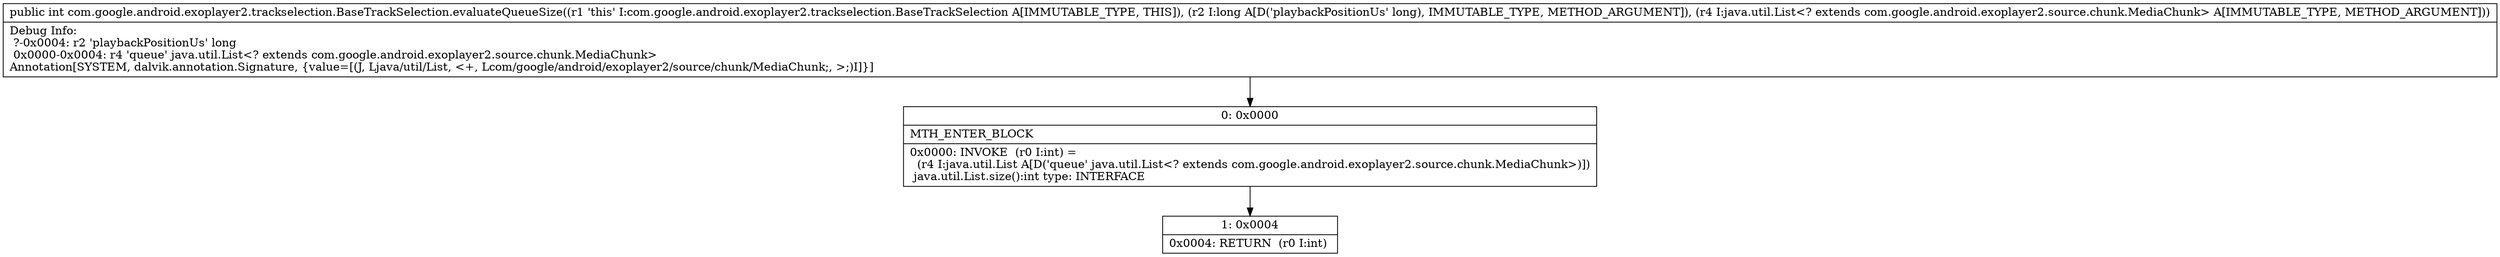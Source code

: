 digraph "CFG forcom.google.android.exoplayer2.trackselection.BaseTrackSelection.evaluateQueueSize(JLjava\/util\/List;)I" {
Node_0 [shape=record,label="{0\:\ 0x0000|MTH_ENTER_BLOCK\l|0x0000: INVOKE  (r0 I:int) = \l  (r4 I:java.util.List A[D('queue' java.util.List\<? extends com.google.android.exoplayer2.source.chunk.MediaChunk\>)])\l java.util.List.size():int type: INTERFACE \l}"];
Node_1 [shape=record,label="{1\:\ 0x0004|0x0004: RETURN  (r0 I:int) \l}"];
MethodNode[shape=record,label="{public int com.google.android.exoplayer2.trackselection.BaseTrackSelection.evaluateQueueSize((r1 'this' I:com.google.android.exoplayer2.trackselection.BaseTrackSelection A[IMMUTABLE_TYPE, THIS]), (r2 I:long A[D('playbackPositionUs' long), IMMUTABLE_TYPE, METHOD_ARGUMENT]), (r4 I:java.util.List\<? extends com.google.android.exoplayer2.source.chunk.MediaChunk\> A[IMMUTABLE_TYPE, METHOD_ARGUMENT]))  | Debug Info:\l  ?\-0x0004: r2 'playbackPositionUs' long\l  0x0000\-0x0004: r4 'queue' java.util.List\<? extends com.google.android.exoplayer2.source.chunk.MediaChunk\>\lAnnotation[SYSTEM, dalvik.annotation.Signature, \{value=[(J, Ljava\/util\/List, \<+, Lcom\/google\/android\/exoplayer2\/source\/chunk\/MediaChunk;, \>;)I]\}]\l}"];
MethodNode -> Node_0;
Node_0 -> Node_1;
}

